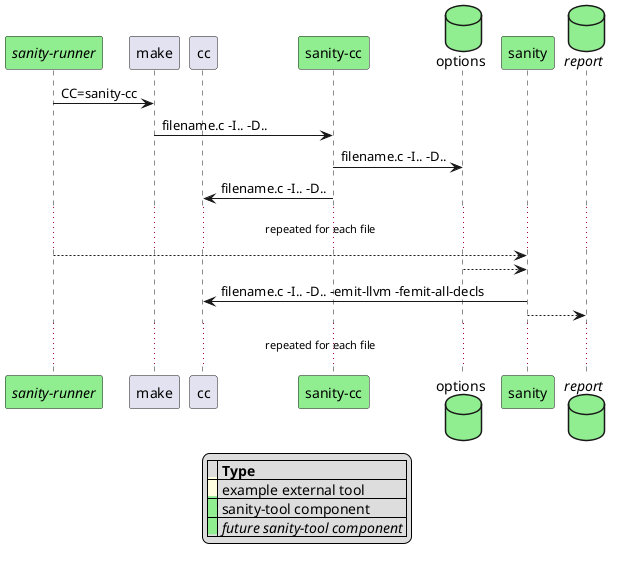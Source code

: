 @startuml
participant "//sanity-runner//" as runner #lightgreen
participant make
participant cc
participant "sanity-cc" as scc #lightgreen
database options #lightgreen
participant sanity #lightgreen
database "//report//" as report #lightgreen

runner -> make : CC=sanity-cc
make -> scc : filename.c -I.. -D..
scc -> options : filename.c -I.. -D.. 
scc -> cc : filename.c -I.. -D..
... repeated for each file ...

runner --> sanity
sanity <-- options
sanity -> cc: filename.c -I.. -D.. -emit-llvm -femit-all-decls
sanity --> report
... repeated for each file ...

legend
|= |= Type |
|<back:#lightyellow>   </back>| example external tool |
|<back:#lightgreen>   </back>| sanity-tool component |
|<back:#lightgreen>   </back>| //future sanity-tool component// |
endlegend

@enduml
